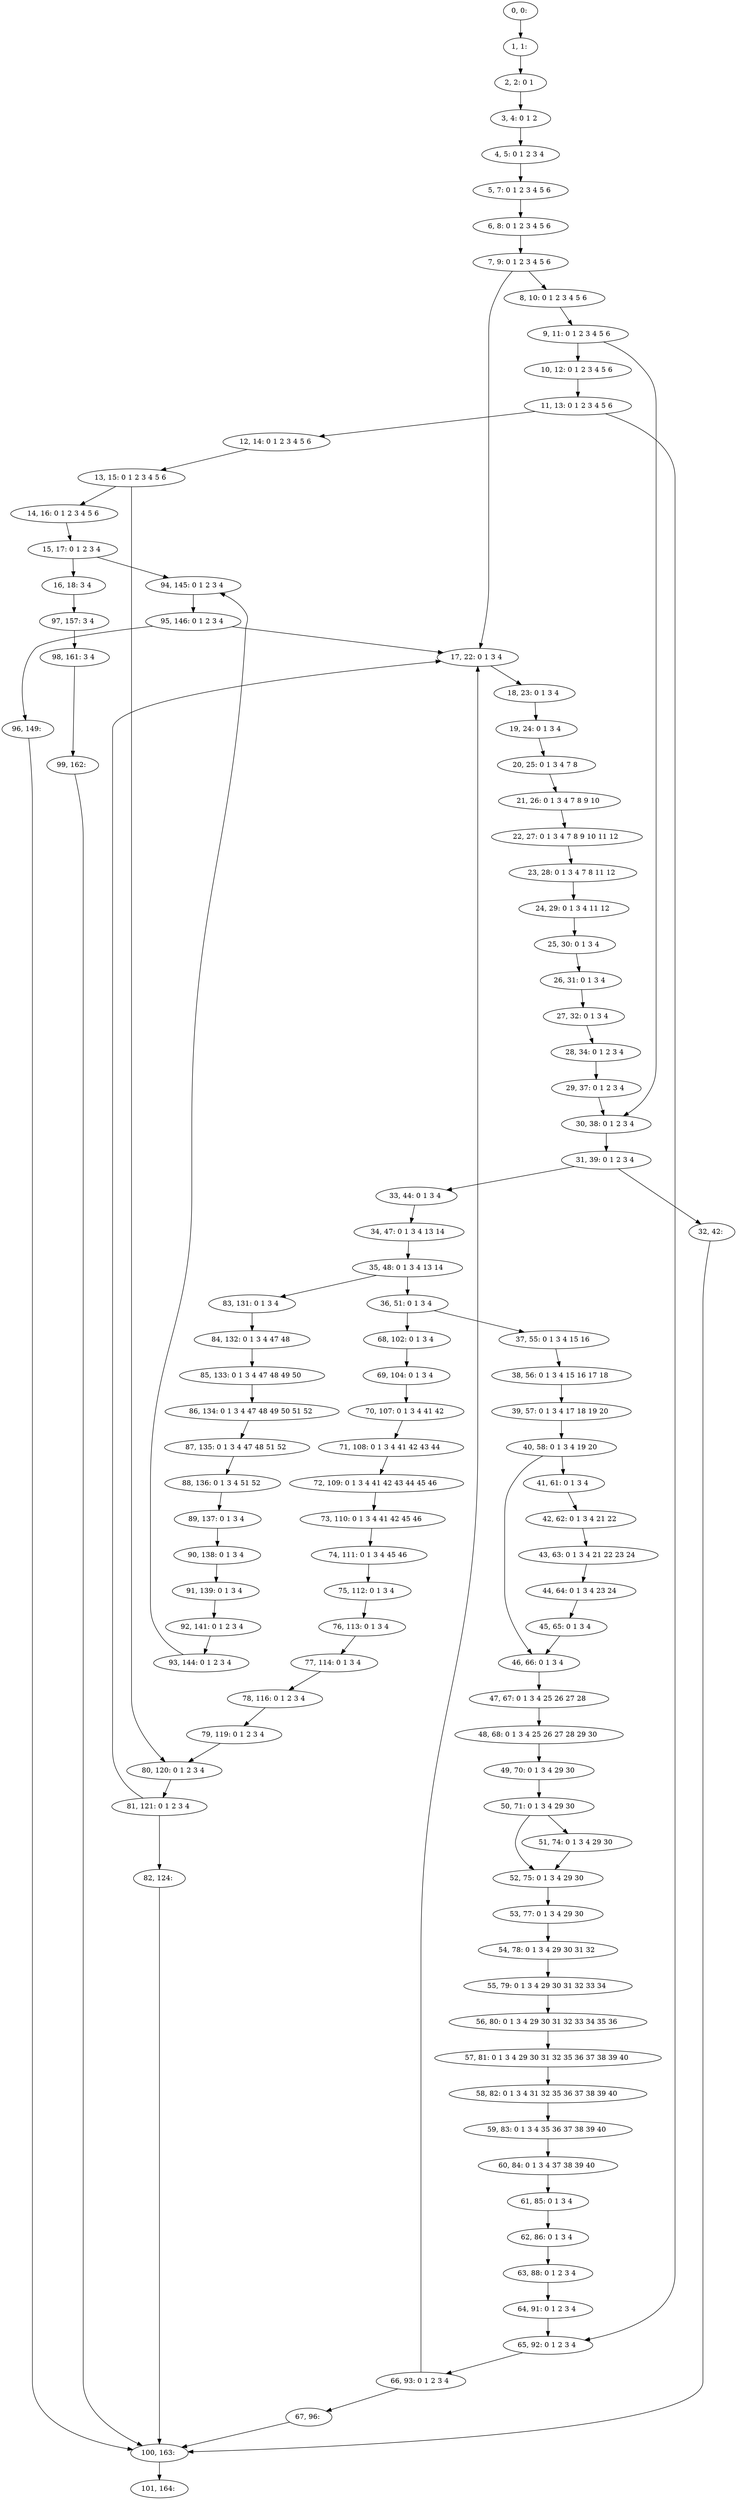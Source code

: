 digraph G {
0[label="0, 0: "];
1[label="1, 1: "];
2[label="2, 2: 0 1 "];
3[label="3, 4: 0 1 2 "];
4[label="4, 5: 0 1 2 3 4 "];
5[label="5, 7: 0 1 2 3 4 5 6 "];
6[label="6, 8: 0 1 2 3 4 5 6 "];
7[label="7, 9: 0 1 2 3 4 5 6 "];
8[label="8, 10: 0 1 2 3 4 5 6 "];
9[label="9, 11: 0 1 2 3 4 5 6 "];
10[label="10, 12: 0 1 2 3 4 5 6 "];
11[label="11, 13: 0 1 2 3 4 5 6 "];
12[label="12, 14: 0 1 2 3 4 5 6 "];
13[label="13, 15: 0 1 2 3 4 5 6 "];
14[label="14, 16: 0 1 2 3 4 5 6 "];
15[label="15, 17: 0 1 2 3 4 "];
16[label="16, 18: 3 4 "];
17[label="17, 22: 0 1 3 4 "];
18[label="18, 23: 0 1 3 4 "];
19[label="19, 24: 0 1 3 4 "];
20[label="20, 25: 0 1 3 4 7 8 "];
21[label="21, 26: 0 1 3 4 7 8 9 10 "];
22[label="22, 27: 0 1 3 4 7 8 9 10 11 12 "];
23[label="23, 28: 0 1 3 4 7 8 11 12 "];
24[label="24, 29: 0 1 3 4 11 12 "];
25[label="25, 30: 0 1 3 4 "];
26[label="26, 31: 0 1 3 4 "];
27[label="27, 32: 0 1 3 4 "];
28[label="28, 34: 0 1 2 3 4 "];
29[label="29, 37: 0 1 2 3 4 "];
30[label="30, 38: 0 1 2 3 4 "];
31[label="31, 39: 0 1 2 3 4 "];
32[label="32, 42: "];
33[label="33, 44: 0 1 3 4 "];
34[label="34, 47: 0 1 3 4 13 14 "];
35[label="35, 48: 0 1 3 4 13 14 "];
36[label="36, 51: 0 1 3 4 "];
37[label="37, 55: 0 1 3 4 15 16 "];
38[label="38, 56: 0 1 3 4 15 16 17 18 "];
39[label="39, 57: 0 1 3 4 17 18 19 20 "];
40[label="40, 58: 0 1 3 4 19 20 "];
41[label="41, 61: 0 1 3 4 "];
42[label="42, 62: 0 1 3 4 21 22 "];
43[label="43, 63: 0 1 3 4 21 22 23 24 "];
44[label="44, 64: 0 1 3 4 23 24 "];
45[label="45, 65: 0 1 3 4 "];
46[label="46, 66: 0 1 3 4 "];
47[label="47, 67: 0 1 3 4 25 26 27 28 "];
48[label="48, 68: 0 1 3 4 25 26 27 28 29 30 "];
49[label="49, 70: 0 1 3 4 29 30 "];
50[label="50, 71: 0 1 3 4 29 30 "];
51[label="51, 74: 0 1 3 4 29 30 "];
52[label="52, 75: 0 1 3 4 29 30 "];
53[label="53, 77: 0 1 3 4 29 30 "];
54[label="54, 78: 0 1 3 4 29 30 31 32 "];
55[label="55, 79: 0 1 3 4 29 30 31 32 33 34 "];
56[label="56, 80: 0 1 3 4 29 30 31 32 33 34 35 36 "];
57[label="57, 81: 0 1 3 4 29 30 31 32 35 36 37 38 39 40 "];
58[label="58, 82: 0 1 3 4 31 32 35 36 37 38 39 40 "];
59[label="59, 83: 0 1 3 4 35 36 37 38 39 40 "];
60[label="60, 84: 0 1 3 4 37 38 39 40 "];
61[label="61, 85: 0 1 3 4 "];
62[label="62, 86: 0 1 3 4 "];
63[label="63, 88: 0 1 2 3 4 "];
64[label="64, 91: 0 1 2 3 4 "];
65[label="65, 92: 0 1 2 3 4 "];
66[label="66, 93: 0 1 2 3 4 "];
67[label="67, 96: "];
68[label="68, 102: 0 1 3 4 "];
69[label="69, 104: 0 1 3 4 "];
70[label="70, 107: 0 1 3 4 41 42 "];
71[label="71, 108: 0 1 3 4 41 42 43 44 "];
72[label="72, 109: 0 1 3 4 41 42 43 44 45 46 "];
73[label="73, 110: 0 1 3 4 41 42 45 46 "];
74[label="74, 111: 0 1 3 4 45 46 "];
75[label="75, 112: 0 1 3 4 "];
76[label="76, 113: 0 1 3 4 "];
77[label="77, 114: 0 1 3 4 "];
78[label="78, 116: 0 1 2 3 4 "];
79[label="79, 119: 0 1 2 3 4 "];
80[label="80, 120: 0 1 2 3 4 "];
81[label="81, 121: 0 1 2 3 4 "];
82[label="82, 124: "];
83[label="83, 131: 0 1 3 4 "];
84[label="84, 132: 0 1 3 4 47 48 "];
85[label="85, 133: 0 1 3 4 47 48 49 50 "];
86[label="86, 134: 0 1 3 4 47 48 49 50 51 52 "];
87[label="87, 135: 0 1 3 4 47 48 51 52 "];
88[label="88, 136: 0 1 3 4 51 52 "];
89[label="89, 137: 0 1 3 4 "];
90[label="90, 138: 0 1 3 4 "];
91[label="91, 139: 0 1 3 4 "];
92[label="92, 141: 0 1 2 3 4 "];
93[label="93, 144: 0 1 2 3 4 "];
94[label="94, 145: 0 1 2 3 4 "];
95[label="95, 146: 0 1 2 3 4 "];
96[label="96, 149: "];
97[label="97, 157: 3 4 "];
98[label="98, 161: 3 4 "];
99[label="99, 162: "];
100[label="100, 163: "];
101[label="101, 164: "];
0->1 ;
1->2 ;
2->3 ;
3->4 ;
4->5 ;
5->6 ;
6->7 ;
7->8 ;
7->17 ;
8->9 ;
9->10 ;
9->30 ;
10->11 ;
11->12 ;
11->65 ;
12->13 ;
13->14 ;
13->80 ;
14->15 ;
15->16 ;
15->94 ;
16->97 ;
17->18 ;
18->19 ;
19->20 ;
20->21 ;
21->22 ;
22->23 ;
23->24 ;
24->25 ;
25->26 ;
26->27 ;
27->28 ;
28->29 ;
29->30 ;
30->31 ;
31->32 ;
31->33 ;
32->100 ;
33->34 ;
34->35 ;
35->36 ;
35->83 ;
36->37 ;
36->68 ;
37->38 ;
38->39 ;
39->40 ;
40->41 ;
40->46 ;
41->42 ;
42->43 ;
43->44 ;
44->45 ;
45->46 ;
46->47 ;
47->48 ;
48->49 ;
49->50 ;
50->51 ;
50->52 ;
51->52 ;
52->53 ;
53->54 ;
54->55 ;
55->56 ;
56->57 ;
57->58 ;
58->59 ;
59->60 ;
60->61 ;
61->62 ;
62->63 ;
63->64 ;
64->65 ;
65->66 ;
66->67 ;
66->17 ;
67->100 ;
68->69 ;
69->70 ;
70->71 ;
71->72 ;
72->73 ;
73->74 ;
74->75 ;
75->76 ;
76->77 ;
77->78 ;
78->79 ;
79->80 ;
80->81 ;
81->82 ;
81->17 ;
82->100 ;
83->84 ;
84->85 ;
85->86 ;
86->87 ;
87->88 ;
88->89 ;
89->90 ;
90->91 ;
91->92 ;
92->93 ;
93->94 ;
94->95 ;
95->96 ;
95->17 ;
96->100 ;
97->98 ;
98->99 ;
99->100 ;
100->101 ;
}
